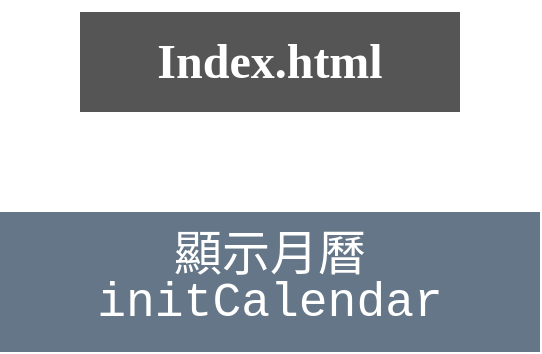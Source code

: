<mxfile version="26.2.3">
  <diagram name="第 1 页" id="USlt-ebU2UT2KrD9safG">
    <mxGraphModel dx="2068" dy="1111" grid="1" gridSize="10" guides="1" tooltips="1" connect="1" arrows="1" fold="1" page="1" pageScale="1" pageWidth="827" pageHeight="1169" math="0" shadow="0">
      <root>
        <mxCell id="0" />
        <mxCell id="1" parent="0" />
        <mxCell id="z7_K39nhA1320Lir9eoi-4" value="&lt;h1&gt;&lt;font face=&quot;Verdana&quot;&gt;Index.html&lt;/font&gt;&lt;/h1&gt;" style="rounded=0;whiteSpace=wrap;html=1;fillColor=#555555;strokeColor=none;fontColor=#FFFFFF;" vertex="1" parent="1">
          <mxGeometry x="310" y="30" width="190" height="50" as="geometry" />
        </mxCell>
        <mxCell id="z7_K39nhA1320Lir9eoi-5" value="&lt;div style=&quot;font-family: Consolas, &amp;quot;Courier New&amp;quot;, monospace; line-height: 19px; white-space: pre;&quot;&gt;&lt;span style=&quot;font-size: 24px;&quot;&gt;顯示月曆&lt;/span&gt;&lt;/div&gt;&lt;div style=&quot;font-family: Consolas, &amp;quot;Courier New&amp;quot;, monospace; line-height: 19px; white-space: pre;&quot;&gt;&lt;font style=&quot;color: rgb(255, 255, 255); font-size: 24px;&quot;&gt;initCalendar&lt;/font&gt;&lt;/div&gt;" style="rounded=0;whiteSpace=wrap;html=1;fillColor=#647687;strokeColor=none;fontColor=#ffffff;" vertex="1" parent="1">
          <mxGeometry x="270" y="130" width="270" height="70" as="geometry" />
        </mxCell>
      </root>
    </mxGraphModel>
  </diagram>
</mxfile>
